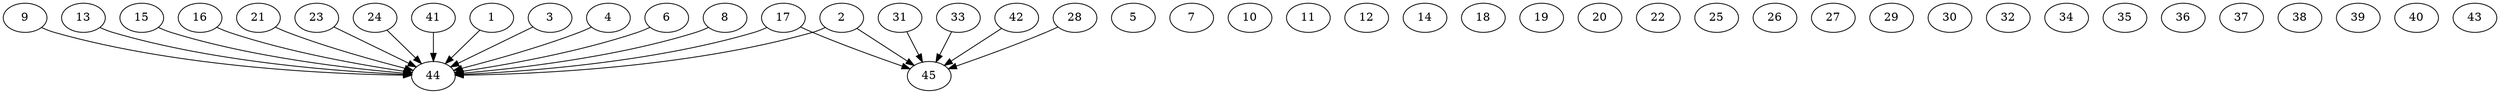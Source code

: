 // DAG automatically generated by daggen at Thu Oct  3 14:07:24 2019
// ./daggen --dot -n 45 --ccr 0.5 --fat 0.9 --regular 0.5 --density 0.7 --mindata 5242880 --maxdata 52428800 
digraph G {
  1 [size="86894592", alpha="0.17", expect_size="43447296"] 
  1 -> 44 [size ="43447296"]
  2 [size="83992576", alpha="0.16", expect_size="41996288"] 
  2 -> 44 [size ="41996288"]
  2 -> 45 [size ="41996288"]
  3 [size="76447744", alpha="0.09", expect_size="38223872"] 
  3 -> 44 [size ="38223872"]
  4 [size="102137856", alpha="0.12", expect_size="51068928"] 
  4 -> 44 [size ="51068928"]
  5 [size="34492416", alpha="0.09", expect_size="17246208"] 
  6 [size="99934208", alpha="0.09", expect_size="49967104"] 
  6 -> 44 [size ="49967104"]
  7 [size="103469056", alpha="0.13", expect_size="51734528"] 
  8 [size="31660032", alpha="0.13", expect_size="15830016"] 
  8 -> 44 [size ="15830016"]
  9 [size="93493248", alpha="0.00", expect_size="46746624"] 
  9 -> 44 [size ="46746624"]
  10 [size="61980672", alpha="0.19", expect_size="30990336"] 
  11 [size="94009344", alpha="0.09", expect_size="47004672"] 
  12 [size="81408000", alpha="0.09", expect_size="40704000"] 
  13 [size="63217664", alpha="0.08", expect_size="31608832"] 
  13 -> 44 [size ="31608832"]
  14 [size="10684416", alpha="0.02", expect_size="5342208"] 
  15 [size="69150720", alpha="0.03", expect_size="34575360"] 
  15 -> 44 [size ="34575360"]
  16 [size="15302656", alpha="0.18", expect_size="7651328"] 
  16 -> 44 [size ="7651328"]
  17 [size="56188928", alpha="0.06", expect_size="28094464"] 
  17 -> 44 [size ="28094464"]
  17 -> 45 [size ="28094464"]
  18 [size="23891968", alpha="0.04", expect_size="11945984"] 
  19 [size="85743616", alpha="0.12", expect_size="42871808"] 
  20 [size="86243328", alpha="0.15", expect_size="43121664"] 
  21 [size="81838080", alpha="0.14", expect_size="40919040"] 
  21 -> 44 [size ="40919040"]
  22 [size="27674624", alpha="0.09", expect_size="13837312"] 
  23 [size="69623808", alpha="0.17", expect_size="34811904"] 
  23 -> 44 [size ="34811904"]
  24 [size="14946304", alpha="0.05", expect_size="7473152"] 
  24 -> 44 [size ="7473152"]
  25 [size="25845760", alpha="0.18", expect_size="12922880"] 
  26 [size="38563840", alpha="0.10", expect_size="19281920"] 
  27 [size="27924480", alpha="0.02", expect_size="13962240"] 
  28 [size="56705024", alpha="0.18", expect_size="28352512"] 
  28 -> 45 [size ="28352512"]
  29 [size="73857024", alpha="0.12", expect_size="36928512"] 
  30 [size="37169152", alpha="0.17", expect_size="18584576"] 
  31 [size="13746176", alpha="0.19", expect_size="6873088"] 
  31 -> 45 [size ="6873088"]
  32 [size="79992832", alpha="0.17", expect_size="39996416"] 
  33 [size="26306560", alpha="0.05", expect_size="13153280"] 
  33 -> 45 [size ="13153280"]
  34 [size="13017088", alpha="0.14", expect_size="6508544"] 
  35 [size="37408768", alpha="0.15", expect_size="18704384"] 
  36 [size="29114368", alpha="0.17", expect_size="14557184"] 
  37 [size="77584384", alpha="0.09", expect_size="38792192"] 
  38 [size="87056384", alpha="0.04", expect_size="43528192"] 
  39 [size="78710784", alpha="0.14", expect_size="39355392"] 
  40 [size="41179136", alpha="0.01", expect_size="20589568"] 
  41 [size="25958400", alpha="0.03", expect_size="12979200"] 
  41 -> 44 [size ="12979200"]
  42 [size="22202368", alpha="0.08", expect_size="11101184"] 
  42 -> 45 [size ="11101184"]
  43 [size="100833280", alpha="0.06", expect_size="50416640"] 
  44 [size="31469568", alpha="0.05", expect_size="15734784"] 
  45 [size="97429504", alpha="0.07", expect_size="48714752"] 
}
